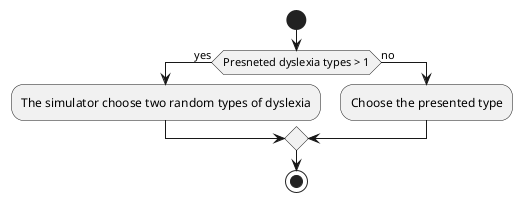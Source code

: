 @startuml
start 
if(Presneted dyslexia types > 1) then (yes)
    :The simulator choose two random types of dyslexia;
else (no)
    :Choose the presented type;
endif 

stop
@enduml